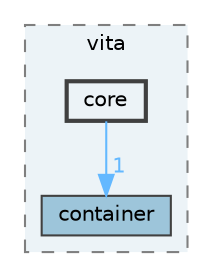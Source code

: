 digraph "inc/vita/core"
{
 // LATEX_PDF_SIZE
  bgcolor="transparent";
  edge [fontname=Helvetica,fontsize=10,labelfontname=Helvetica,labelfontsize=10];
  node [fontname=Helvetica,fontsize=10,shape=box,height=0.2,width=0.4];
  compound=true
  subgraph clusterdir_d3b70d838b3edc6cd94e00f363b2919c {
    graph [ bgcolor="#ecf3f7", pencolor="grey50", label="vita", fontname=Helvetica,fontsize=10 style="filled,dashed", URL="dir_d3b70d838b3edc6cd94e00f363b2919c.html",tooltip=""]
  dir_c17e7b1b5044b70ced4243638bd55c1f [label="container", fillcolor="#9dc5da", color="grey25", style="filled", URL="dir_c17e7b1b5044b70ced4243638bd55c1f.html",tooltip=""];
  dir_003e56fe13d8c091d04afdc7d84e4e69 [label="core", fillcolor="#ecf3f7", color="grey25", style="filled,bold", URL="dir_003e56fe13d8c091d04afdc7d84e4e69.html",tooltip=""];
  }
  dir_003e56fe13d8c091d04afdc7d84e4e69->dir_c17e7b1b5044b70ced4243638bd55c1f [headlabel="1", labeldistance=1.5 headhref="dir_000002_000001.html" color="steelblue1" fontcolor="steelblue1"];
}
